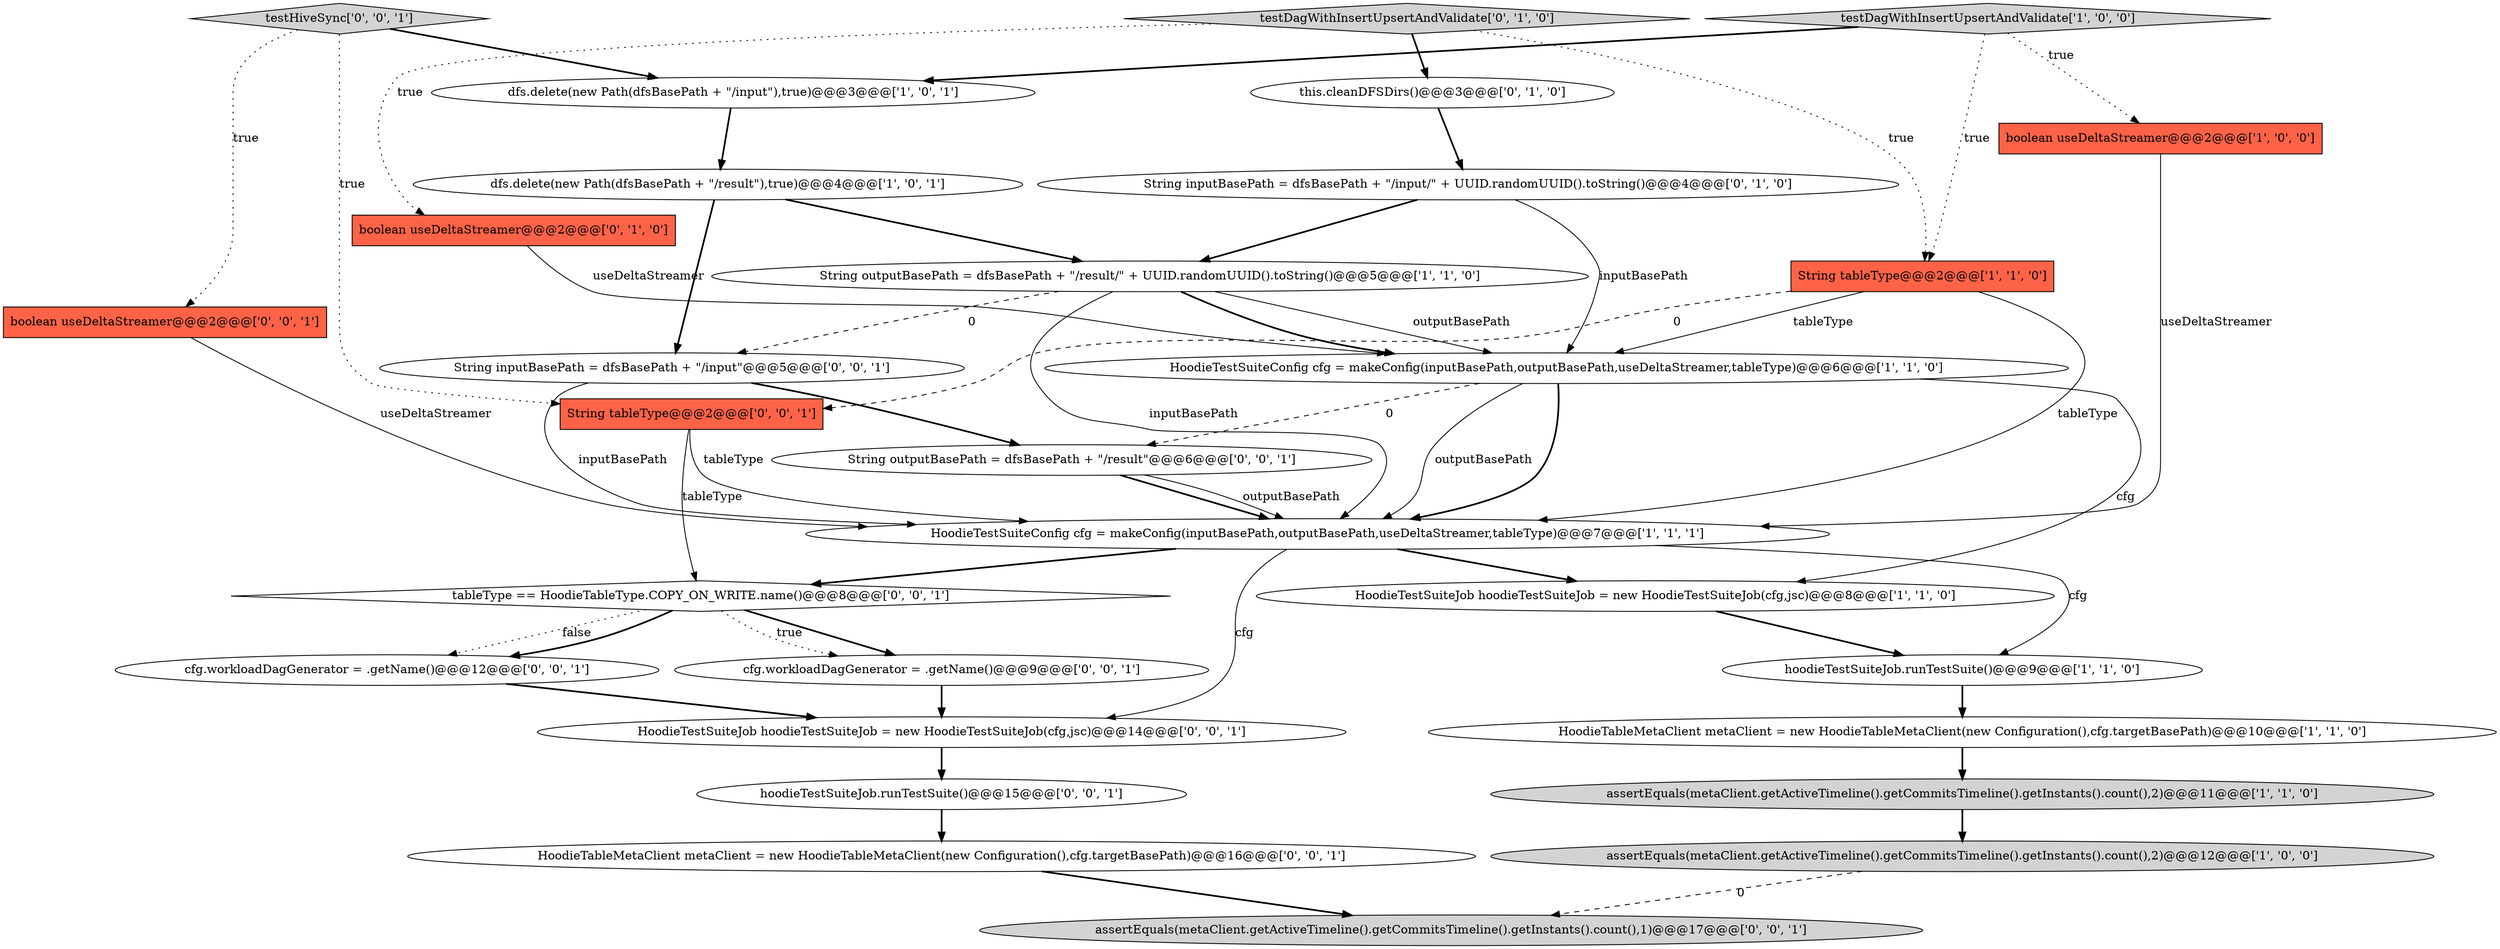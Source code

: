 digraph {
26 [style = filled, label = "testHiveSync['0', '0', '1']", fillcolor = lightgray, shape = diamond image = "AAA0AAABBB3BBB"];
28 [style = filled, label = "tableType == HoodieTableType.COPY_ON_WRITE.name()@@@8@@@['0', '0', '1']", fillcolor = white, shape = diamond image = "AAA0AAABBB3BBB"];
16 [style = filled, label = "String inputBasePath = dfsBasePath + \"/input/\" + UUID.randomUUID().toString()@@@4@@@['0', '1', '0']", fillcolor = white, shape = ellipse image = "AAA0AAABBB2BBB"];
4 [style = filled, label = "String tableType@@@2@@@['1', '1', '0']", fillcolor = tomato, shape = box image = "AAA0AAABBB1BBB"];
5 [style = filled, label = "assertEquals(metaClient.getActiveTimeline().getCommitsTimeline().getInstants().count(),2)@@@12@@@['1', '0', '0']", fillcolor = lightgray, shape = ellipse image = "AAA0AAABBB1BBB"];
25 [style = filled, label = "HoodieTableMetaClient metaClient = new HoodieTableMetaClient(new Configuration(),cfg.targetBasePath)@@@16@@@['0', '0', '1']", fillcolor = white, shape = ellipse image = "AAA0AAABBB3BBB"];
0 [style = filled, label = "boolean useDeltaStreamer@@@2@@@['1', '0', '0']", fillcolor = tomato, shape = box image = "AAA0AAABBB1BBB"];
18 [style = filled, label = "String tableType@@@2@@@['0', '0', '1']", fillcolor = tomato, shape = box image = "AAA0AAABBB3BBB"];
24 [style = filled, label = "cfg.workloadDagGenerator = .getName()@@@12@@@['0', '0', '1']", fillcolor = white, shape = ellipse image = "AAA0AAABBB3BBB"];
23 [style = filled, label = "cfg.workloadDagGenerator = .getName()@@@9@@@['0', '0', '1']", fillcolor = white, shape = ellipse image = "AAA0AAABBB3BBB"];
9 [style = filled, label = "HoodieTestSuiteConfig cfg = makeConfig(inputBasePath,outputBasePath,useDeltaStreamer,tableType)@@@7@@@['1', '1', '1']", fillcolor = white, shape = ellipse image = "AAA0AAABBB1BBB"];
13 [style = filled, label = "testDagWithInsertUpsertAndValidate['0', '1', '0']", fillcolor = lightgray, shape = diamond image = "AAA0AAABBB2BBB"];
15 [style = filled, label = "boolean useDeltaStreamer@@@2@@@['0', '1', '0']", fillcolor = tomato, shape = box image = "AAA0AAABBB2BBB"];
2 [style = filled, label = "assertEquals(metaClient.getActiveTimeline().getCommitsTimeline().getInstants().count(),2)@@@11@@@['1', '1', '0']", fillcolor = lightgray, shape = ellipse image = "AAA0AAABBB1BBB"];
3 [style = filled, label = "String outputBasePath = dfsBasePath + \"/result/\" + UUID.randomUUID().toString()@@@5@@@['1', '1', '0']", fillcolor = white, shape = ellipse image = "AAA0AAABBB1BBB"];
7 [style = filled, label = "testDagWithInsertUpsertAndValidate['1', '0', '0']", fillcolor = lightgray, shape = diamond image = "AAA0AAABBB1BBB"];
27 [style = filled, label = "String inputBasePath = dfsBasePath + \"/input\"@@@5@@@['0', '0', '1']", fillcolor = white, shape = ellipse image = "AAA0AAABBB3BBB"];
10 [style = filled, label = "hoodieTestSuiteJob.runTestSuite()@@@9@@@['1', '1', '0']", fillcolor = white, shape = ellipse image = "AAA0AAABBB1BBB"];
1 [style = filled, label = "HoodieTestSuiteConfig cfg = makeConfig(inputBasePath,outputBasePath,useDeltaStreamer,tableType)@@@6@@@['1', '1', '0']", fillcolor = white, shape = ellipse image = "AAA0AAABBB1BBB"];
19 [style = filled, label = "assertEquals(metaClient.getActiveTimeline().getCommitsTimeline().getInstants().count(),1)@@@17@@@['0', '0', '1']", fillcolor = lightgray, shape = ellipse image = "AAA0AAABBB3BBB"];
11 [style = filled, label = "dfs.delete(new Path(dfsBasePath + \"/result\"),true)@@@4@@@['1', '0', '1']", fillcolor = white, shape = ellipse image = "AAA0AAABBB1BBB"];
6 [style = filled, label = "HoodieTableMetaClient metaClient = new HoodieTableMetaClient(new Configuration(),cfg.targetBasePath)@@@10@@@['1', '1', '0']", fillcolor = white, shape = ellipse image = "AAA0AAABBB1BBB"];
17 [style = filled, label = "boolean useDeltaStreamer@@@2@@@['0', '0', '1']", fillcolor = tomato, shape = box image = "AAA0AAABBB3BBB"];
8 [style = filled, label = "HoodieTestSuiteJob hoodieTestSuiteJob = new HoodieTestSuiteJob(cfg,jsc)@@@8@@@['1', '1', '0']", fillcolor = white, shape = ellipse image = "AAA0AAABBB1BBB"];
21 [style = filled, label = "hoodieTestSuiteJob.runTestSuite()@@@15@@@['0', '0', '1']", fillcolor = white, shape = ellipse image = "AAA0AAABBB3BBB"];
22 [style = filled, label = "String outputBasePath = dfsBasePath + \"/result\"@@@6@@@['0', '0', '1']", fillcolor = white, shape = ellipse image = "AAA0AAABBB3BBB"];
20 [style = filled, label = "HoodieTestSuiteJob hoodieTestSuiteJob = new HoodieTestSuiteJob(cfg,jsc)@@@14@@@['0', '0', '1']", fillcolor = white, shape = ellipse image = "AAA0AAABBB3BBB"];
14 [style = filled, label = "this.cleanDFSDirs()@@@3@@@['0', '1', '0']", fillcolor = white, shape = ellipse image = "AAA0AAABBB2BBB"];
12 [style = filled, label = "dfs.delete(new Path(dfsBasePath + \"/input\"),true)@@@3@@@['1', '0', '1']", fillcolor = white, shape = ellipse image = "AAA0AAABBB1BBB"];
9->20 [style = solid, label="cfg"];
11->3 [style = bold, label=""];
7->4 [style = dotted, label="true"];
13->4 [style = dotted, label="true"];
1->9 [style = bold, label=""];
10->6 [style = bold, label=""];
14->16 [style = bold, label=""];
18->28 [style = solid, label="tableType"];
24->20 [style = bold, label=""];
2->5 [style = bold, label=""];
1->8 [style = solid, label="cfg"];
25->19 [style = bold, label=""];
1->22 [style = dashed, label="0"];
3->27 [style = dashed, label="0"];
28->23 [style = bold, label=""];
28->24 [style = dotted, label="false"];
15->1 [style = solid, label="useDeltaStreamer"];
26->18 [style = dotted, label="true"];
16->1 [style = solid, label="inputBasePath"];
5->19 [style = dashed, label="0"];
22->9 [style = bold, label=""];
17->9 [style = solid, label="useDeltaStreamer"];
4->1 [style = solid, label="tableType"];
3->1 [style = bold, label=""];
6->2 [style = bold, label=""];
27->22 [style = bold, label=""];
11->27 [style = bold, label=""];
21->25 [style = bold, label=""];
0->9 [style = solid, label="useDeltaStreamer"];
4->9 [style = solid, label="tableType"];
18->9 [style = solid, label="tableType"];
20->21 [style = bold, label=""];
28->24 [style = bold, label=""];
7->12 [style = bold, label=""];
27->9 [style = solid, label="inputBasePath"];
3->1 [style = solid, label="outputBasePath"];
16->3 [style = bold, label=""];
23->20 [style = bold, label=""];
3->9 [style = solid, label="inputBasePath"];
9->10 [style = solid, label="cfg"];
26->12 [style = bold, label=""];
28->23 [style = dotted, label="true"];
4->18 [style = dashed, label="0"];
12->11 [style = bold, label=""];
7->0 [style = dotted, label="true"];
13->15 [style = dotted, label="true"];
1->9 [style = solid, label="outputBasePath"];
9->28 [style = bold, label=""];
9->8 [style = bold, label=""];
13->14 [style = bold, label=""];
22->9 [style = solid, label="outputBasePath"];
8->10 [style = bold, label=""];
26->17 [style = dotted, label="true"];
}
